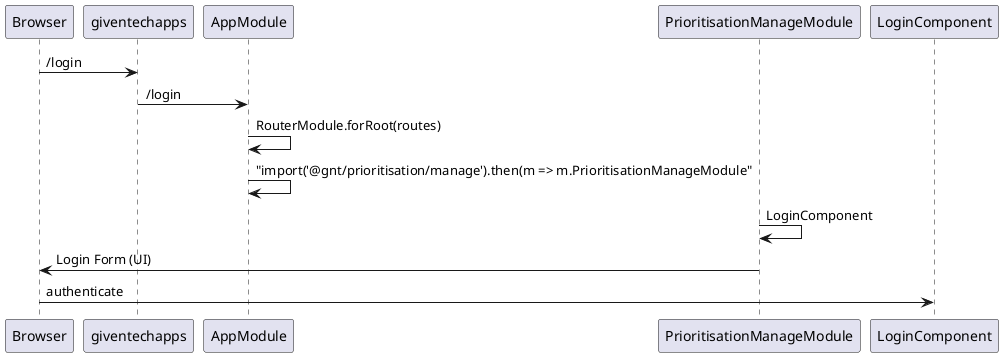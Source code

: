 @startuml
Browser -> giventechapps: /login
giventechapps-> AppModule: /login
AppModule -> AppModule : RouterModule.forRoot(routes)
AppModule -> AppModule : "import('@gnt/prioritisation/manage').then(m => m.PrioritisationManageModule"
PrioritisationManageModule -> PrioritisationManageModule : LoginComponent
PrioritisationManageModule ->Browser : Login Form (UI)
Browser -> LoginComponent : authenticate
@enduml
